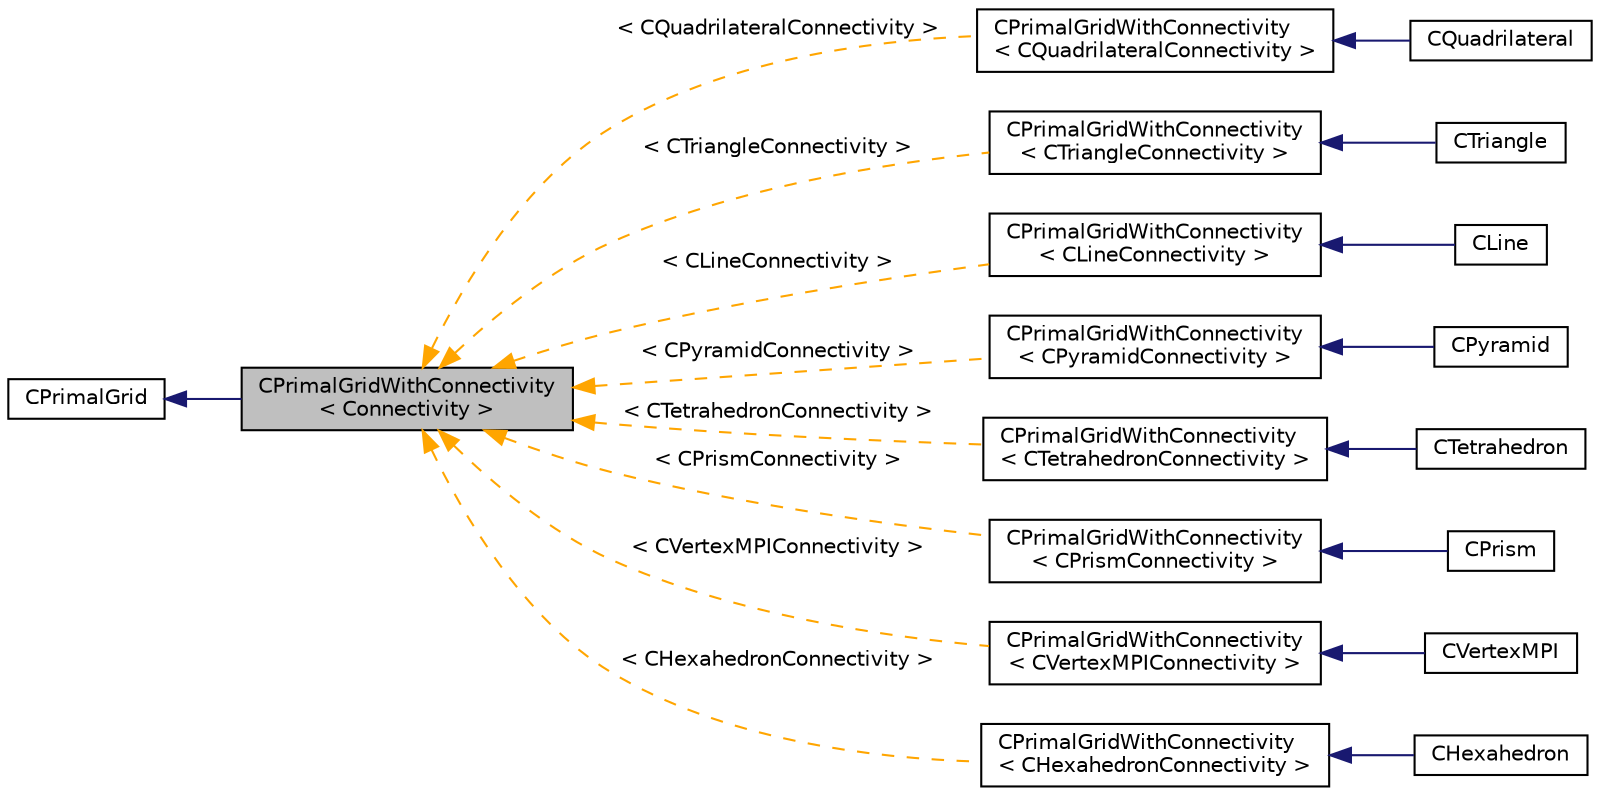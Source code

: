 digraph "CPrimalGridWithConnectivity&lt; Connectivity &gt;"
{
 // LATEX_PDF_SIZE
  edge [fontname="Helvetica",fontsize="10",labelfontname="Helvetica",labelfontsize="10"];
  node [fontname="Helvetica",fontsize="10",shape=record];
  rankdir="LR";
  Node1 [label="CPrimalGridWithConnectivity\l\< Connectivity \>",height=0.2,width=0.4,color="black", fillcolor="grey75", style="filled", fontcolor="black",tooltip="Override the connectivity getters of CPrimalGrid."];
  Node2 -> Node1 [dir="back",color="midnightblue",fontsize="10",style="solid",fontname="Helvetica"];
  Node2 [label="CPrimalGrid",height=0.2,width=0.4,color="black", fillcolor="white", style="filled",URL="$classCPrimalGrid.html",tooltip="Class to define the numerical primal grid."];
  Node1 -> Node3 [dir="back",color="orange",fontsize="10",style="dashed",label=" \< CQuadrilateralConnectivity \>" ,fontname="Helvetica"];
  Node3 [label="CPrimalGridWithConnectivity\l\< CQuadrilateralConnectivity \>",height=0.2,width=0.4,color="black", fillcolor="white", style="filled",URL="$classCPrimalGridWithConnectivity.html",tooltip=" "];
  Node3 -> Node4 [dir="back",color="midnightblue",fontsize="10",style="solid",fontname="Helvetica"];
  Node4 [label="CQuadrilateral",height=0.2,width=0.4,color="black", fillcolor="white", style="filled",URL="$classCQuadrilateral.html",tooltip="Class for quadrilateral element definition."];
  Node1 -> Node5 [dir="back",color="orange",fontsize="10",style="dashed",label=" \< CTriangleConnectivity \>" ,fontname="Helvetica"];
  Node5 [label="CPrimalGridWithConnectivity\l\< CTriangleConnectivity \>",height=0.2,width=0.4,color="black", fillcolor="white", style="filled",URL="$classCPrimalGridWithConnectivity.html",tooltip=" "];
  Node5 -> Node6 [dir="back",color="midnightblue",fontsize="10",style="solid",fontname="Helvetica"];
  Node6 [label="CTriangle",height=0.2,width=0.4,color="black", fillcolor="white", style="filled",URL="$classCTriangle.html",tooltip="Class for triangle element definition."];
  Node1 -> Node7 [dir="back",color="orange",fontsize="10",style="dashed",label=" \< CLineConnectivity \>" ,fontname="Helvetica"];
  Node7 [label="CPrimalGridWithConnectivity\l\< CLineConnectivity \>",height=0.2,width=0.4,color="black", fillcolor="white", style="filled",URL="$classCPrimalGridWithConnectivity.html",tooltip=" "];
  Node7 -> Node8 [dir="back",color="midnightblue",fontsize="10",style="solid",fontname="Helvetica"];
  Node8 [label="CLine",height=0.2,width=0.4,color="black", fillcolor="white", style="filled",URL="$classCLine.html",tooltip="Class for line element definition."];
  Node1 -> Node9 [dir="back",color="orange",fontsize="10",style="dashed",label=" \< CPyramidConnectivity \>" ,fontname="Helvetica"];
  Node9 [label="CPrimalGridWithConnectivity\l\< CPyramidConnectivity \>",height=0.2,width=0.4,color="black", fillcolor="white", style="filled",URL="$classCPrimalGridWithConnectivity.html",tooltip=" "];
  Node9 -> Node10 [dir="back",color="midnightblue",fontsize="10",style="solid",fontname="Helvetica"];
  Node10 [label="CPyramid",height=0.2,width=0.4,color="black", fillcolor="white", style="filled",URL="$classCPyramid.html",tooltip="Class for pyramid element definition."];
  Node1 -> Node11 [dir="back",color="orange",fontsize="10",style="dashed",label=" \< CTetrahedronConnectivity \>" ,fontname="Helvetica"];
  Node11 [label="CPrimalGridWithConnectivity\l\< CTetrahedronConnectivity \>",height=0.2,width=0.4,color="black", fillcolor="white", style="filled",URL="$classCPrimalGridWithConnectivity.html",tooltip=" "];
  Node11 -> Node12 [dir="back",color="midnightblue",fontsize="10",style="solid",fontname="Helvetica"];
  Node12 [label="CTetrahedron",height=0.2,width=0.4,color="black", fillcolor="white", style="filled",URL="$classCTetrahedron.html",tooltip="Class for tetrahedron element definition."];
  Node1 -> Node13 [dir="back",color="orange",fontsize="10",style="dashed",label=" \< CPrismConnectivity \>" ,fontname="Helvetica"];
  Node13 [label="CPrimalGridWithConnectivity\l\< CPrismConnectivity \>",height=0.2,width=0.4,color="black", fillcolor="white", style="filled",URL="$classCPrimalGridWithConnectivity.html",tooltip=" "];
  Node13 -> Node14 [dir="back",color="midnightblue",fontsize="10",style="solid",fontname="Helvetica"];
  Node14 [label="CPrism",height=0.2,width=0.4,color="black", fillcolor="white", style="filled",URL="$classCPrism.html",tooltip="Class for prism element definition."];
  Node1 -> Node15 [dir="back",color="orange",fontsize="10",style="dashed",label=" \< CVertexMPIConnectivity \>" ,fontname="Helvetica"];
  Node15 [label="CPrimalGridWithConnectivity\l\< CVertexMPIConnectivity \>",height=0.2,width=0.4,color="black", fillcolor="white", style="filled",URL="$classCPrimalGridWithConnectivity.html",tooltip=" "];
  Node15 -> Node16 [dir="back",color="midnightblue",fontsize="10",style="solid",fontname="Helvetica"];
  Node16 [label="CVertexMPI",height=0.2,width=0.4,color="black", fillcolor="white", style="filled",URL="$classCVertexMPI.html",tooltip="Class for vertex element definition. This kind of element is used in the parallelization stuff."];
  Node1 -> Node17 [dir="back",color="orange",fontsize="10",style="dashed",label=" \< CHexahedronConnectivity \>" ,fontname="Helvetica"];
  Node17 [label="CPrimalGridWithConnectivity\l\< CHexahedronConnectivity \>",height=0.2,width=0.4,color="black", fillcolor="white", style="filled",URL="$classCPrimalGridWithConnectivity.html",tooltip=" "];
  Node17 -> Node18 [dir="back",color="midnightblue",fontsize="10",style="solid",fontname="Helvetica"];
  Node18 [label="CHexahedron",height=0.2,width=0.4,color="black", fillcolor="white", style="filled",URL="$classCHexahedron.html",tooltip="Class for hexahedron element definition."];
}
